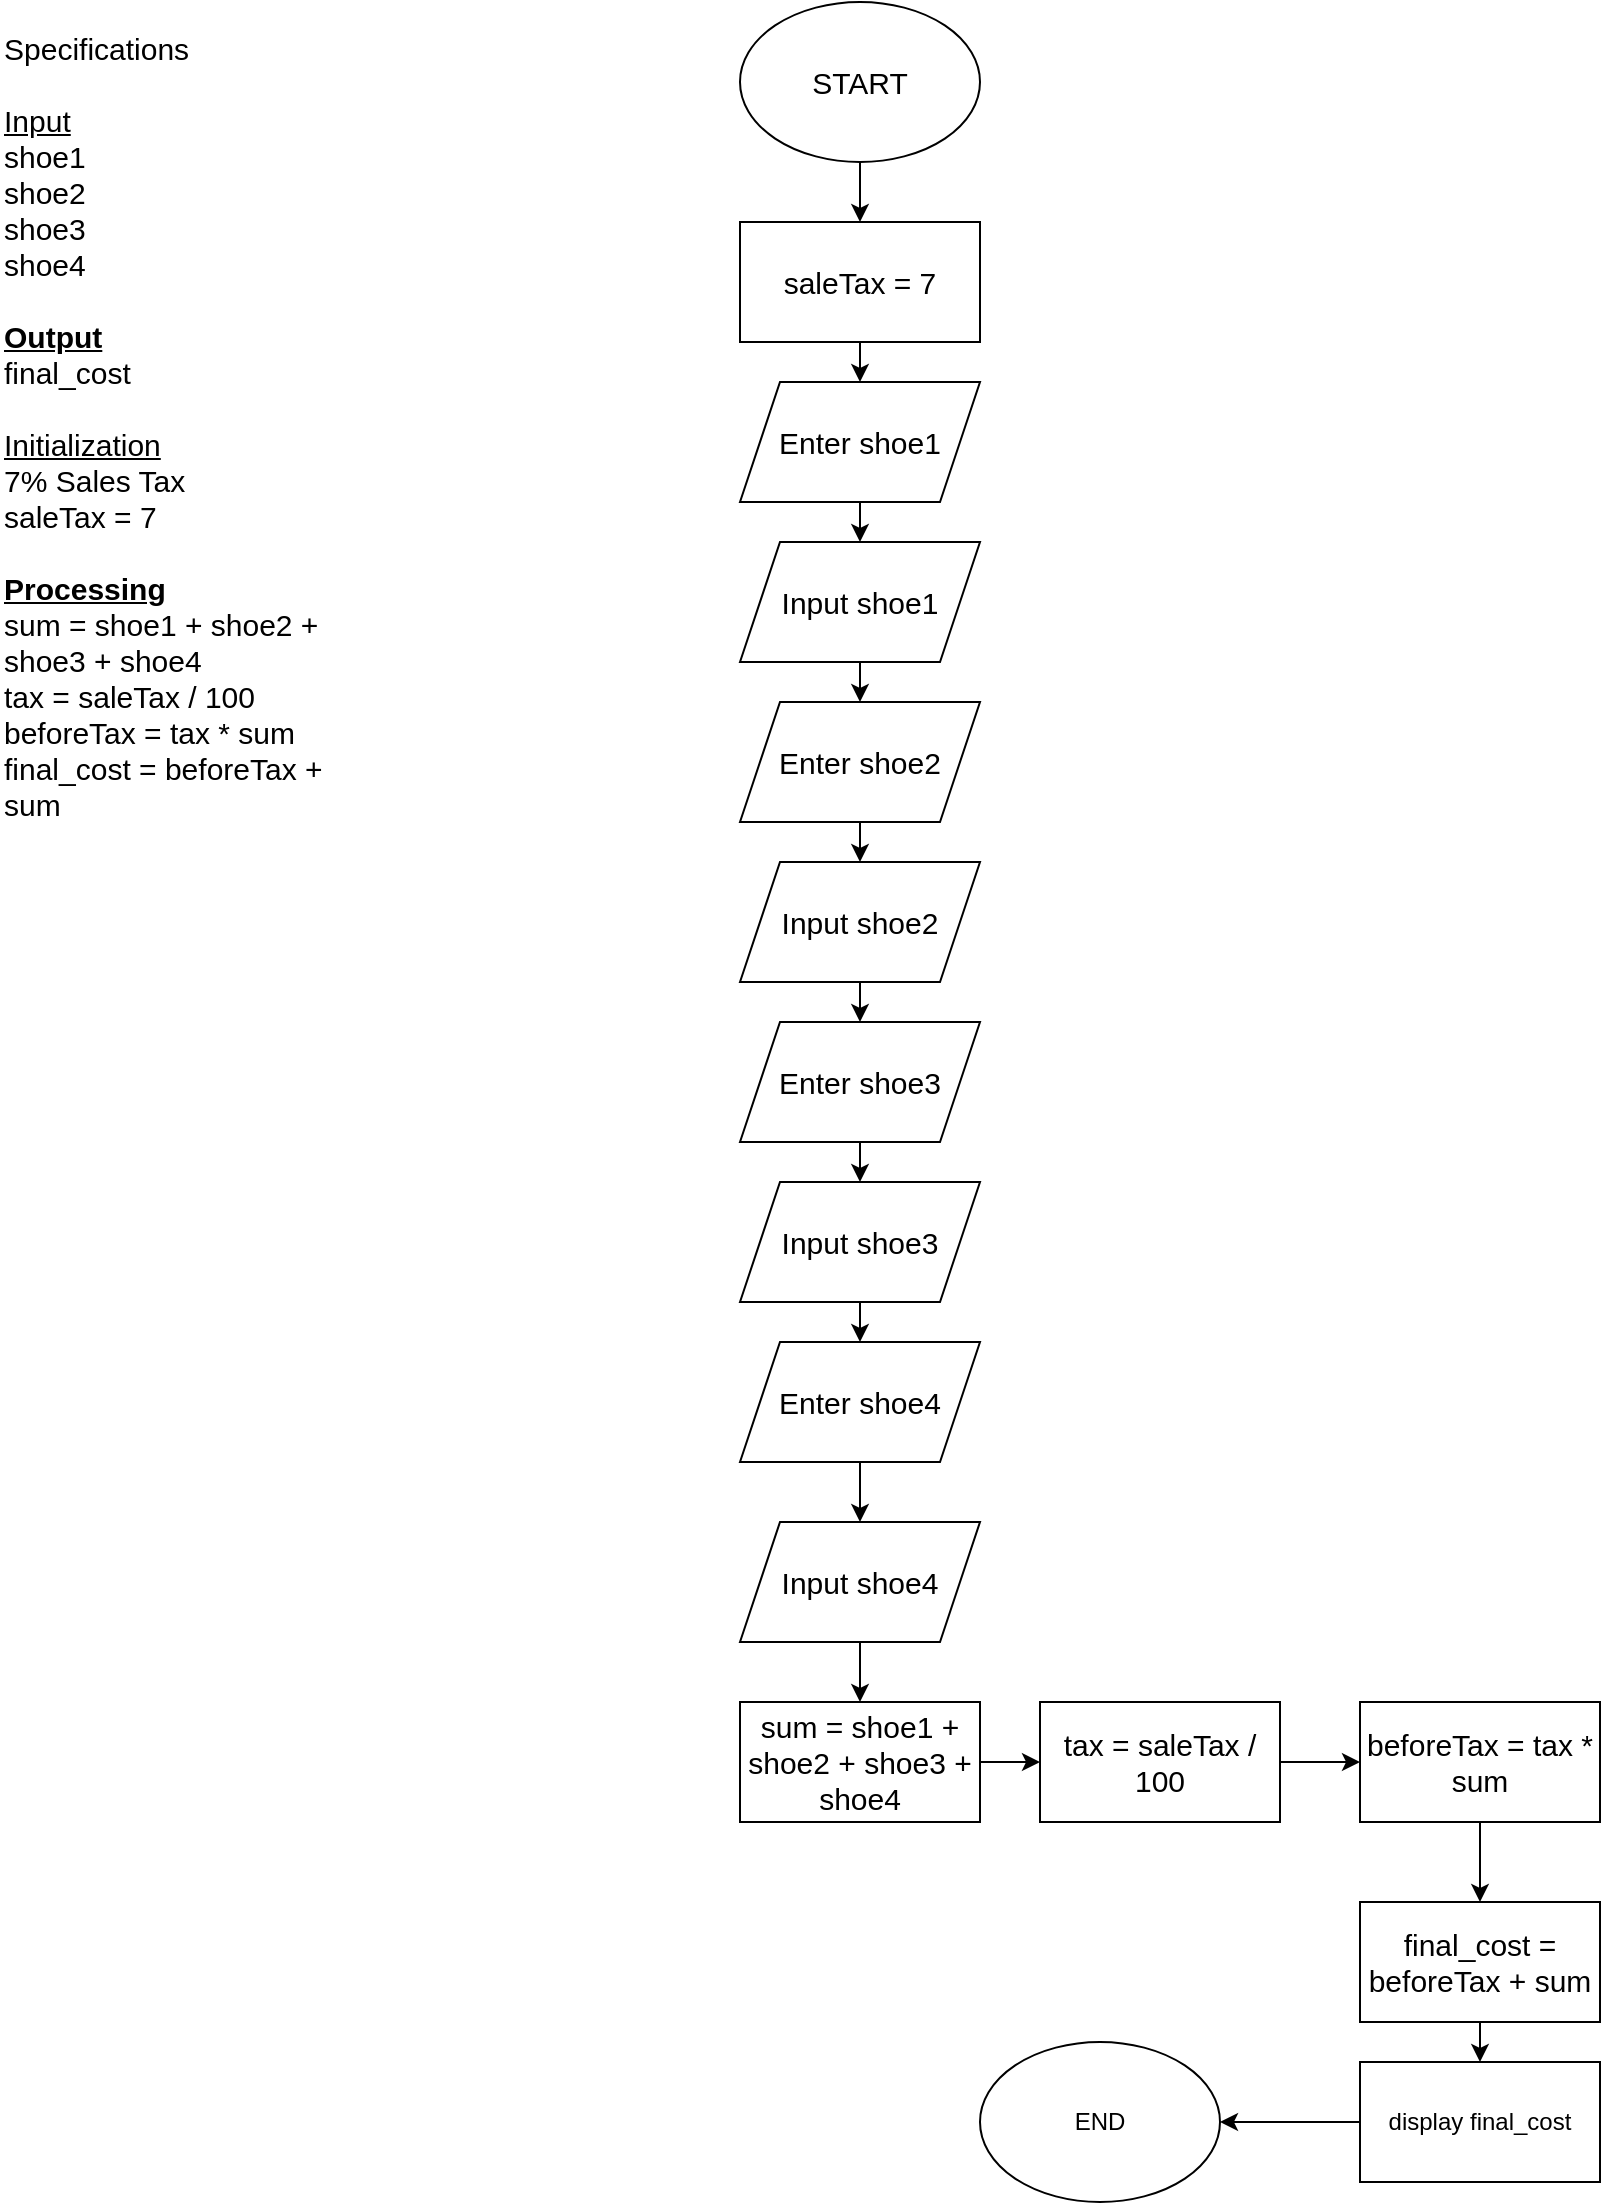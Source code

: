 <mxfile version="24.7.7">
  <diagram name="Page-1" id="XWkej5S8ofP_l7KLtxHE">
    <mxGraphModel dx="900" dy="1277" grid="1" gridSize="10" guides="1" tooltips="1" connect="1" arrows="1" fold="1" page="1" pageScale="1" pageWidth="850" pageHeight="1100" math="0" shadow="0">
      <root>
        <mxCell id="0" />
        <mxCell id="1" parent="0" />
        <mxCell id="B2s6QUCKmPqOF2-ksCvu-1" value="Specifications&lt;br style=&quot;font-size: 15px;&quot;&gt;&lt;br style=&quot;font-size: 15px;&quot;&gt;&lt;u style=&quot;font-size: 15px;&quot;&gt;Input&lt;br style=&quot;font-size: 15px;&quot;&gt;&lt;/u&gt;shoe1&lt;br style=&quot;font-size: 15px;&quot;&gt;shoe2&lt;br style=&quot;font-size: 15px;&quot;&gt;shoe3&lt;br style=&quot;font-size: 15px;&quot;&gt;shoe4&lt;br style=&quot;font-size: 15px;&quot;&gt;&lt;div style=&quot;font-size: 15px;&quot;&gt;&lt;br style=&quot;font-size: 15px;&quot;&gt;&lt;/div&gt;&lt;div style=&quot;font-size: 15px;&quot;&gt;&lt;b style=&quot;font-size: 15px;&quot;&gt;&lt;u style=&quot;font-size: 15px;&quot;&gt;Output&lt;/u&gt;&lt;/b&gt;&lt;br style=&quot;font-size: 15px;&quot;&gt;final_cost&lt;br style=&quot;font-size: 15px;&quot;&gt;&lt;/div&gt;&lt;br style=&quot;font-size: 15px;&quot;&gt;&lt;u style=&quot;font-size: 15px;&quot;&gt;Initialization&lt;br style=&quot;font-size: 15px;&quot;&gt;&lt;/u&gt;7% Sales Tax&lt;br style=&quot;font-size: 15px;&quot;&gt;saleTax = 7&lt;br style=&quot;font-size: 15px;&quot;&gt;&lt;br style=&quot;font-size: 15px;&quot;&gt;&lt;b style=&quot;font-size: 15px;&quot;&gt;&lt;u style=&quot;font-size: 15px;&quot;&gt;Processing&lt;/u&gt;&lt;/b&gt;&lt;br style=&quot;font-size: 15px;&quot;&gt;sum = shoe1 + shoe2 + shoe3 + shoe4&lt;br style=&quot;font-size: 15px;&quot;&gt;tax = saleTax / 100&lt;br style=&quot;font-size: 15px;&quot;&gt;beforeTax = tax * sum&lt;br style=&quot;font-size: 15px;&quot;&gt;final_cost = beforeTax + sum&lt;br style=&quot;font-size: 15px;&quot;&gt;&lt;br style=&quot;font-size: 15px;&quot;&gt;&lt;div style=&quot;font-size: 15px;&quot;&gt;&lt;br style=&quot;font-size: 15px;&quot;&gt;&lt;/div&gt;" style="text;html=1;whiteSpace=wrap;overflow=hidden;rounded=0;fontSize=15;" vertex="1" parent="1">
          <mxGeometry x="10" y="8" width="180" height="522" as="geometry" />
        </mxCell>
        <mxCell id="B2s6QUCKmPqOF2-ksCvu-16" style="edgeStyle=orthogonalEdgeStyle;rounded=0;orthogonalLoop=1;jettySize=auto;html=1;exitX=0.5;exitY=1;exitDx=0;exitDy=0;entryX=0.5;entryY=0;entryDx=0;entryDy=0;" edge="1" parent="1" source="B2s6QUCKmPqOF2-ksCvu-2" target="B2s6QUCKmPqOF2-ksCvu-3">
          <mxGeometry relative="1" as="geometry" />
        </mxCell>
        <mxCell id="B2s6QUCKmPqOF2-ksCvu-2" value="START" style="ellipse;whiteSpace=wrap;html=1;fontSize=15;" vertex="1" parent="1">
          <mxGeometry x="380" width="120" height="80" as="geometry" />
        </mxCell>
        <mxCell id="B2s6QUCKmPqOF2-ksCvu-17" style="edgeStyle=orthogonalEdgeStyle;rounded=0;orthogonalLoop=1;jettySize=auto;html=1;exitX=0.5;exitY=1;exitDx=0;exitDy=0;entryX=0.5;entryY=0;entryDx=0;entryDy=0;" edge="1" parent="1" source="B2s6QUCKmPqOF2-ksCvu-3" target="B2s6QUCKmPqOF2-ksCvu-4">
          <mxGeometry relative="1" as="geometry" />
        </mxCell>
        <mxCell id="B2s6QUCKmPqOF2-ksCvu-3" value="saleTax = 7" style="rounded=0;whiteSpace=wrap;html=1;fontSize=15;" vertex="1" parent="1">
          <mxGeometry x="380" y="110" width="120" height="60" as="geometry" />
        </mxCell>
        <mxCell id="B2s6QUCKmPqOF2-ksCvu-18" style="edgeStyle=orthogonalEdgeStyle;rounded=0;orthogonalLoop=1;jettySize=auto;html=1;exitX=0.5;exitY=1;exitDx=0;exitDy=0;entryX=0.5;entryY=0;entryDx=0;entryDy=0;" edge="1" parent="1" source="B2s6QUCKmPqOF2-ksCvu-4" target="B2s6QUCKmPqOF2-ksCvu-5">
          <mxGeometry relative="1" as="geometry" />
        </mxCell>
        <mxCell id="B2s6QUCKmPqOF2-ksCvu-4" value="Enter shoe1" style="shape=parallelogram;perimeter=parallelogramPerimeter;whiteSpace=wrap;html=1;fixedSize=1;fontSize=15;" vertex="1" parent="1">
          <mxGeometry x="380" y="190" width="120" height="60" as="geometry" />
        </mxCell>
        <mxCell id="B2s6QUCKmPqOF2-ksCvu-19" style="edgeStyle=orthogonalEdgeStyle;rounded=0;orthogonalLoop=1;jettySize=auto;html=1;exitX=0.5;exitY=1;exitDx=0;exitDy=0;entryX=0.5;entryY=0;entryDx=0;entryDy=0;" edge="1" parent="1" source="B2s6QUCKmPqOF2-ksCvu-5" target="B2s6QUCKmPqOF2-ksCvu-6">
          <mxGeometry relative="1" as="geometry" />
        </mxCell>
        <mxCell id="B2s6QUCKmPqOF2-ksCvu-5" value="Input shoe1" style="shape=parallelogram;perimeter=parallelogramPerimeter;whiteSpace=wrap;html=1;fixedSize=1;fontSize=15;" vertex="1" parent="1">
          <mxGeometry x="380" y="270" width="120" height="60" as="geometry" />
        </mxCell>
        <mxCell id="B2s6QUCKmPqOF2-ksCvu-20" style="edgeStyle=orthogonalEdgeStyle;rounded=0;orthogonalLoop=1;jettySize=auto;html=1;exitX=0.5;exitY=1;exitDx=0;exitDy=0;entryX=0.5;entryY=0;entryDx=0;entryDy=0;" edge="1" parent="1" source="B2s6QUCKmPqOF2-ksCvu-6" target="B2s6QUCKmPqOF2-ksCvu-7">
          <mxGeometry relative="1" as="geometry" />
        </mxCell>
        <mxCell id="B2s6QUCKmPqOF2-ksCvu-6" value="Enter shoe2" style="shape=parallelogram;perimeter=parallelogramPerimeter;whiteSpace=wrap;html=1;fixedSize=1;fontSize=15;" vertex="1" parent="1">
          <mxGeometry x="380" y="350" width="120" height="60" as="geometry" />
        </mxCell>
        <mxCell id="B2s6QUCKmPqOF2-ksCvu-21" style="edgeStyle=orthogonalEdgeStyle;rounded=0;orthogonalLoop=1;jettySize=auto;html=1;exitX=0.5;exitY=1;exitDx=0;exitDy=0;entryX=0.5;entryY=0;entryDx=0;entryDy=0;" edge="1" parent="1" source="B2s6QUCKmPqOF2-ksCvu-7" target="B2s6QUCKmPqOF2-ksCvu-8">
          <mxGeometry relative="1" as="geometry" />
        </mxCell>
        <mxCell id="B2s6QUCKmPqOF2-ksCvu-7" value="Input shoe2" style="shape=parallelogram;perimeter=parallelogramPerimeter;whiteSpace=wrap;html=1;fixedSize=1;fontSize=15;" vertex="1" parent="1">
          <mxGeometry x="380" y="430" width="120" height="60" as="geometry" />
        </mxCell>
        <mxCell id="B2s6QUCKmPqOF2-ksCvu-22" style="edgeStyle=orthogonalEdgeStyle;rounded=0;orthogonalLoop=1;jettySize=auto;html=1;exitX=0.5;exitY=1;exitDx=0;exitDy=0;entryX=0.5;entryY=0;entryDx=0;entryDy=0;" edge="1" parent="1" source="B2s6QUCKmPqOF2-ksCvu-8" target="B2s6QUCKmPqOF2-ksCvu-9">
          <mxGeometry relative="1" as="geometry" />
        </mxCell>
        <mxCell id="B2s6QUCKmPqOF2-ksCvu-8" value="Enter shoe3" style="shape=parallelogram;perimeter=parallelogramPerimeter;whiteSpace=wrap;html=1;fixedSize=1;fontSize=15;" vertex="1" parent="1">
          <mxGeometry x="380" y="510" width="120" height="60" as="geometry" />
        </mxCell>
        <mxCell id="B2s6QUCKmPqOF2-ksCvu-23" style="edgeStyle=orthogonalEdgeStyle;rounded=0;orthogonalLoop=1;jettySize=auto;html=1;exitX=0.5;exitY=1;exitDx=0;exitDy=0;entryX=0.5;entryY=0;entryDx=0;entryDy=0;" edge="1" parent="1" source="B2s6QUCKmPqOF2-ksCvu-9" target="B2s6QUCKmPqOF2-ksCvu-10">
          <mxGeometry relative="1" as="geometry" />
        </mxCell>
        <mxCell id="B2s6QUCKmPqOF2-ksCvu-9" value="Input shoe3" style="shape=parallelogram;perimeter=parallelogramPerimeter;whiteSpace=wrap;html=1;fixedSize=1;fontSize=15;" vertex="1" parent="1">
          <mxGeometry x="380" y="590" width="120" height="60" as="geometry" />
        </mxCell>
        <mxCell id="B2s6QUCKmPqOF2-ksCvu-24" style="edgeStyle=orthogonalEdgeStyle;rounded=0;orthogonalLoop=1;jettySize=auto;html=1;exitX=0.5;exitY=1;exitDx=0;exitDy=0;entryX=0.5;entryY=0;entryDx=0;entryDy=0;" edge="1" parent="1" source="B2s6QUCKmPqOF2-ksCvu-10" target="B2s6QUCKmPqOF2-ksCvu-11">
          <mxGeometry relative="1" as="geometry" />
        </mxCell>
        <mxCell id="B2s6QUCKmPqOF2-ksCvu-10" value="Enter shoe4" style="shape=parallelogram;perimeter=parallelogramPerimeter;whiteSpace=wrap;html=1;fixedSize=1;fontSize=15;" vertex="1" parent="1">
          <mxGeometry x="380" y="670" width="120" height="60" as="geometry" />
        </mxCell>
        <mxCell id="B2s6QUCKmPqOF2-ksCvu-25" style="edgeStyle=orthogonalEdgeStyle;rounded=0;orthogonalLoop=1;jettySize=auto;html=1;exitX=0.5;exitY=1;exitDx=0;exitDy=0;entryX=0.5;entryY=0;entryDx=0;entryDy=0;" edge="1" parent="1" source="B2s6QUCKmPqOF2-ksCvu-11" target="B2s6QUCKmPqOF2-ksCvu-12">
          <mxGeometry relative="1" as="geometry" />
        </mxCell>
        <mxCell id="B2s6QUCKmPqOF2-ksCvu-11" value="Input shoe4" style="shape=parallelogram;perimeter=parallelogramPerimeter;whiteSpace=wrap;html=1;fixedSize=1;fontSize=15;" vertex="1" parent="1">
          <mxGeometry x="380" y="760" width="120" height="60" as="geometry" />
        </mxCell>
        <mxCell id="B2s6QUCKmPqOF2-ksCvu-26" style="edgeStyle=orthogonalEdgeStyle;rounded=0;orthogonalLoop=1;jettySize=auto;html=1;exitX=1;exitY=0.5;exitDx=0;exitDy=0;entryX=0;entryY=0.5;entryDx=0;entryDy=0;" edge="1" parent="1" source="B2s6QUCKmPqOF2-ksCvu-12" target="B2s6QUCKmPqOF2-ksCvu-13">
          <mxGeometry relative="1" as="geometry" />
        </mxCell>
        <mxCell id="B2s6QUCKmPqOF2-ksCvu-12" value="sum = shoe1 + shoe2 + shoe3 + shoe4" style="rounded=0;whiteSpace=wrap;html=1;fontSize=15;" vertex="1" parent="1">
          <mxGeometry x="380" y="850" width="120" height="60" as="geometry" />
        </mxCell>
        <mxCell id="B2s6QUCKmPqOF2-ksCvu-27" style="edgeStyle=orthogonalEdgeStyle;rounded=0;orthogonalLoop=1;jettySize=auto;html=1;exitX=1;exitY=0.5;exitDx=0;exitDy=0;entryX=0;entryY=0.5;entryDx=0;entryDy=0;" edge="1" parent="1" source="B2s6QUCKmPqOF2-ksCvu-13" target="B2s6QUCKmPqOF2-ksCvu-14">
          <mxGeometry relative="1" as="geometry" />
        </mxCell>
        <mxCell id="B2s6QUCKmPqOF2-ksCvu-13" value="tax = saleTax / 100" style="rounded=0;whiteSpace=wrap;html=1;fontSize=15;" vertex="1" parent="1">
          <mxGeometry x="530" y="850" width="120" height="60" as="geometry" />
        </mxCell>
        <mxCell id="B2s6QUCKmPqOF2-ksCvu-28" style="edgeStyle=orthogonalEdgeStyle;rounded=0;orthogonalLoop=1;jettySize=auto;html=1;exitX=0.5;exitY=1;exitDx=0;exitDy=0;entryX=0.5;entryY=0;entryDx=0;entryDy=0;" edge="1" parent="1" source="B2s6QUCKmPqOF2-ksCvu-14" target="B2s6QUCKmPqOF2-ksCvu-15">
          <mxGeometry relative="1" as="geometry" />
        </mxCell>
        <mxCell id="B2s6QUCKmPqOF2-ksCvu-14" value="beforeTax = tax * sum" style="rounded=0;whiteSpace=wrap;html=1;fontSize=15;" vertex="1" parent="1">
          <mxGeometry x="690" y="850" width="120" height="60" as="geometry" />
        </mxCell>
        <mxCell id="B2s6QUCKmPqOF2-ksCvu-31" style="edgeStyle=orthogonalEdgeStyle;rounded=0;orthogonalLoop=1;jettySize=auto;html=1;exitX=0.5;exitY=1;exitDx=0;exitDy=0;entryX=0.5;entryY=0;entryDx=0;entryDy=0;" edge="1" parent="1" source="B2s6QUCKmPqOF2-ksCvu-15" target="B2s6QUCKmPqOF2-ksCvu-29">
          <mxGeometry relative="1" as="geometry" />
        </mxCell>
        <mxCell id="B2s6QUCKmPqOF2-ksCvu-15" value="final_cost = beforeTax + sum" style="rounded=0;whiteSpace=wrap;html=1;fontSize=15;" vertex="1" parent="1">
          <mxGeometry x="690" y="950" width="120" height="60" as="geometry" />
        </mxCell>
        <mxCell id="B2s6QUCKmPqOF2-ksCvu-32" style="edgeStyle=orthogonalEdgeStyle;rounded=0;orthogonalLoop=1;jettySize=auto;html=1;exitX=0;exitY=0.5;exitDx=0;exitDy=0;entryX=1;entryY=0.5;entryDx=0;entryDy=0;" edge="1" parent="1" source="B2s6QUCKmPqOF2-ksCvu-29" target="B2s6QUCKmPqOF2-ksCvu-30">
          <mxGeometry relative="1" as="geometry" />
        </mxCell>
        <mxCell id="B2s6QUCKmPqOF2-ksCvu-29" value="display final_cost" style="rounded=0;whiteSpace=wrap;html=1;" vertex="1" parent="1">
          <mxGeometry x="690" y="1030" width="120" height="60" as="geometry" />
        </mxCell>
        <mxCell id="B2s6QUCKmPqOF2-ksCvu-30" value="END" style="ellipse;whiteSpace=wrap;html=1;" vertex="1" parent="1">
          <mxGeometry x="500" y="1020" width="120" height="80" as="geometry" />
        </mxCell>
      </root>
    </mxGraphModel>
  </diagram>
</mxfile>
